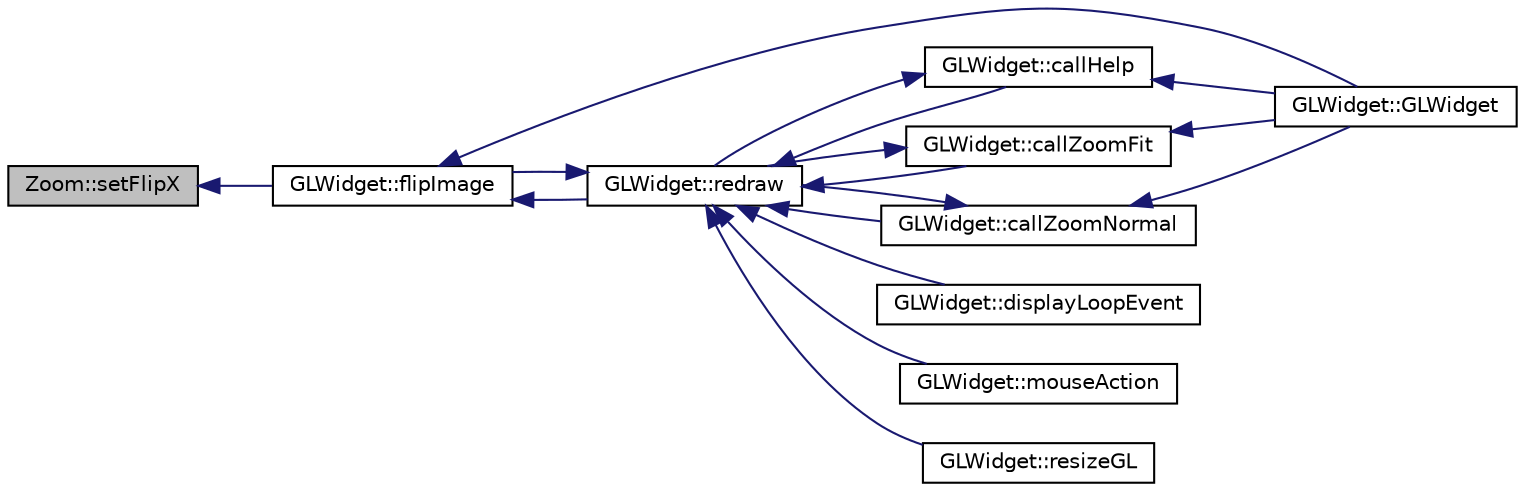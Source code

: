 digraph "Zoom::setFlipX"
{
 // INTERACTIVE_SVG=YES
  edge [fontname="Helvetica",fontsize="10",labelfontname="Helvetica",labelfontsize="10"];
  node [fontname="Helvetica",fontsize="10",shape=record];
  rankdir="LR";
  Node1 [label="Zoom::setFlipX",height=0.2,width=0.4,color="black", fillcolor="grey75", style="filled", fontcolor="black"];
  Node1 -> Node2 [dir="back",color="midnightblue",fontsize="10",style="solid",fontname="Helvetica"];
  Node2 [label="GLWidget::flipImage",height=0.2,width=0.4,color="black", fillcolor="white", style="filled",URL="$da/d10/class_g_l_widget.html#aea03d21ab69dc3c2d7ad085c72fa7911"];
  Node2 -> Node3 [dir="back",color="midnightblue",fontsize="10",style="solid",fontname="Helvetica"];
  Node3 [label="GLWidget::GLWidget",height=0.2,width=0.4,color="black", fillcolor="white", style="filled",URL="$da/d10/class_g_l_widget.html#a9561cd3813d0bdb1b09675a9ec6eda81"];
  Node2 -> Node4 [dir="back",color="midnightblue",fontsize="10",style="solid",fontname="Helvetica"];
  Node4 [label="GLWidget::redraw",height=0.2,width=0.4,color="black", fillcolor="white", style="filled",URL="$da/d10/class_g_l_widget.html#a3c2a15e2dc8d00d66892a5419b95c740"];
  Node4 -> Node5 [dir="back",color="midnightblue",fontsize="10",style="solid",fontname="Helvetica"];
  Node5 [label="GLWidget::callHelp",height=0.2,width=0.4,color="black", fillcolor="white", style="filled",URL="$da/d10/class_g_l_widget.html#a7fd6e2670f26ea0d6c2b45e0c5a4a5c0"];
  Node5 -> Node3 [dir="back",color="midnightblue",fontsize="10",style="solid",fontname="Helvetica"];
  Node5 -> Node4 [dir="back",color="midnightblue",fontsize="10",style="solid",fontname="Helvetica"];
  Node4 -> Node6 [dir="back",color="midnightblue",fontsize="10",style="solid",fontname="Helvetica"];
  Node6 [label="GLWidget::callZoomFit",height=0.2,width=0.4,color="black", fillcolor="white", style="filled",URL="$da/d10/class_g_l_widget.html#a0a19fee8dd3793786b5aa32f6febc41f"];
  Node6 -> Node3 [dir="back",color="midnightblue",fontsize="10",style="solid",fontname="Helvetica"];
  Node6 -> Node4 [dir="back",color="midnightblue",fontsize="10",style="solid",fontname="Helvetica"];
  Node4 -> Node7 [dir="back",color="midnightblue",fontsize="10",style="solid",fontname="Helvetica"];
  Node7 [label="GLWidget::callZoomNormal",height=0.2,width=0.4,color="black", fillcolor="white", style="filled",URL="$da/d10/class_g_l_widget.html#a56ad5fa847158e2b162051e35aec3228"];
  Node7 -> Node3 [dir="back",color="midnightblue",fontsize="10",style="solid",fontname="Helvetica"];
  Node7 -> Node4 [dir="back",color="midnightblue",fontsize="10",style="solid",fontname="Helvetica"];
  Node4 -> Node8 [dir="back",color="midnightblue",fontsize="10",style="solid",fontname="Helvetica"];
  Node8 [label="GLWidget::displayLoopEvent",height=0.2,width=0.4,color="black", fillcolor="white", style="filled",URL="$da/d10/class_g_l_widget.html#aa3b3f12a716b4873ec8e218ff6fbfd73"];
  Node4 -> Node2 [dir="back",color="midnightblue",fontsize="10",style="solid",fontname="Helvetica"];
  Node4 -> Node9 [dir="back",color="midnightblue",fontsize="10",style="solid",fontname="Helvetica"];
  Node9 [label="GLWidget::mouseAction",height=0.2,width=0.4,color="black", fillcolor="white", style="filled",URL="$da/d10/class_g_l_widget.html#ac38cb02e557b2f553c83bb49f26eb50d"];
  Node4 -> Node10 [dir="back",color="midnightblue",fontsize="10",style="solid",fontname="Helvetica"];
  Node10 [label="GLWidget::resizeGL",height=0.2,width=0.4,color="black", fillcolor="white", style="filled",URL="$da/d10/class_g_l_widget.html#ac0d2a8ecf60907a81c0d73475d851025"];
}
